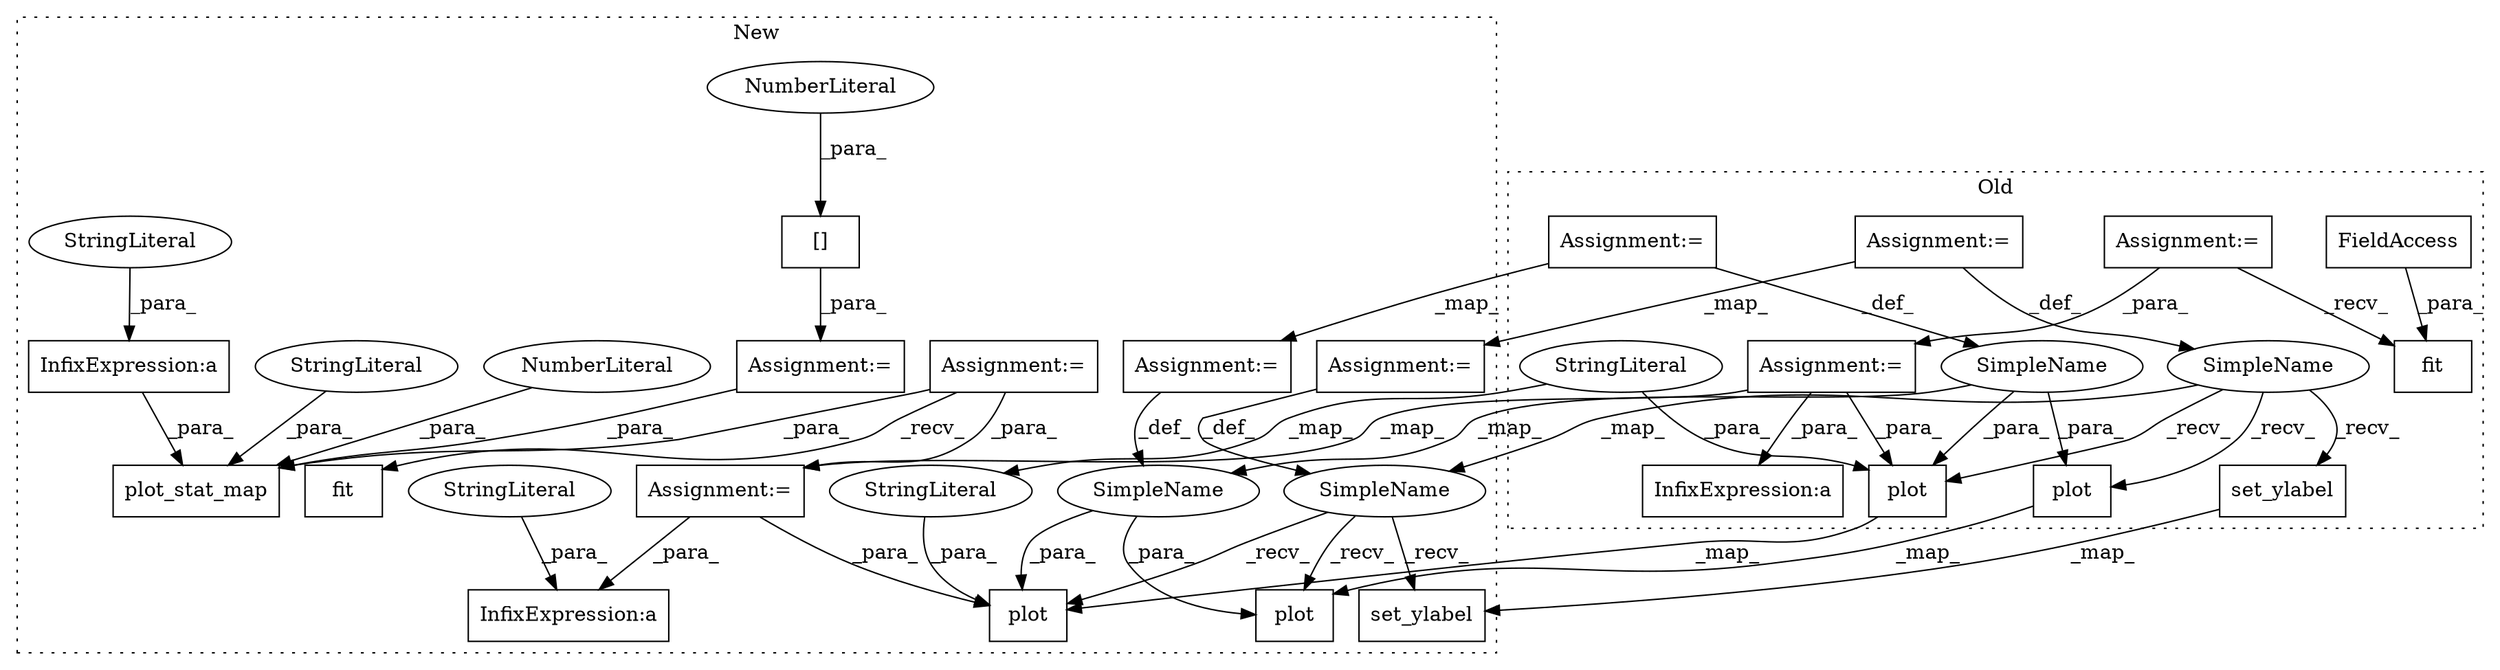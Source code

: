 digraph G {
subgraph cluster0 {
1 [label="set_ylabel" a="32" s="1560,1576" l="11,1" shape="box"];
4 [label="Assignment:=" a="7" s="1421" l="1" shape="box"];
5 [label="plot" a="32" s="1504,1549" l="5,1" shape="box"];
8 [label="SimpleName" a="42" s="1418" l="3" shape="ellipse"];
10 [label="plot" a="32" s="1464,1493" l="5,1" shape="box"];
12 [label="SimpleName" a="42" s="1401" l="9" shape="ellipse"];
13 [label="Assignment:=" a="7" s="1410" l="1" shape="box"];
15 [label="Assignment:=" a="7" s="1205" l="1" shape="box"];
17 [label="InfixExpression:a" a="27" s="1675" l="3" shape="box"];
20 [label="Assignment:=" a="7" s="1086" l="1" shape="box"];
22 [label="StringLiteral" a="45" s="1527" l="12" shape="ellipse"];
23 [label="fit" a="32" s="1138,1156" l="4,1" shape="box"];
31 [label="FieldAccess" a="22" s="1142" l="10" shape="box"];
label = "Old";
style="dotted";
}
subgraph cluster1 {
2 [label="set_ylabel" a="32" s="1885,1901" l="11,1" shape="box"];
3 [label="Assignment:=" a="7" s="1736" l="1" shape="box"];
6 [label="plot" a="32" s="1826,1872" l="5,1" shape="box"];
7 [label="SimpleName" a="42" s="1733" l="3" shape="ellipse"];
9 [label="plot" a="32" s="1781,1813" l="5,1" shape="box"];
11 [label="SimpleName" a="42" s="1714" l="9" shape="ellipse"];
14 [label="Assignment:=" a="7" s="1723" l="1" shape="box"];
16 [label="Assignment:=" a="7" s="1382" l="1" shape="box"];
18 [label="InfixExpression:a" a="27" s="1671" l="10" shape="box"];
19 [label="StringLiteral" a="45" s="1635" l="36" shape="ellipse"];
21 [label="StringLiteral" a="45" s="1847" l="15" shape="ellipse"];
24 [label="Assignment:=" a="7" s="1261" l="1" shape="box"];
25 [label="plot_stat_map" a="32" s="1499,1565" l="14,1" shape="box"];
26 [label="InfixExpression:a" a="27" s="1549" l="3" shape="box"];
27 [label="NumberLiteral" a="34" s="1564" l="1" shape="ellipse"];
28 [label="StringLiteral" a="45" s="1560" l="3" shape="ellipse"];
29 [label="StringLiteral" a="45" s="1537" l="12" shape="ellipse"];
30 [label="fit" a="32" s="1314,1333" l="4,1" shape="box"];
32 [label="Assignment:=" a="7" s="1486" l="1" shape="box"];
33 [label="[]" a="2" s="1487,1490" l="2,1" shape="box"];
34 [label="NumberLiteral" a="34" s="1489" l="1" shape="ellipse"];
label = "New";
style="dotted";
}
1 -> 2 [label="_map_"];
3 -> 7 [label="_def_"];
4 -> 3 [label="_map_"];
4 -> 8 [label="_def_"];
5 -> 6 [label="_map_"];
7 -> 6 [label="_recv_"];
7 -> 9 [label="_recv_"];
7 -> 2 [label="_recv_"];
8 -> 10 [label="_recv_"];
8 -> 5 [label="_recv_"];
8 -> 1 [label="_recv_"];
8 -> 7 [label="_map_"];
10 -> 9 [label="_map_"];
11 -> 9 [label="_para_"];
11 -> 6 [label="_para_"];
12 -> 5 [label="_para_"];
12 -> 11 [label="_map_"];
12 -> 10 [label="_para_"];
13 -> 12 [label="_def_"];
13 -> 14 [label="_map_"];
14 -> 11 [label="_def_"];
15 -> 16 [label="_map_"];
15 -> 5 [label="_para_"];
15 -> 17 [label="_para_"];
16 -> 18 [label="_para_"];
16 -> 6 [label="_para_"];
19 -> 18 [label="_para_"];
20 -> 15 [label="_para_"];
20 -> 23 [label="_recv_"];
21 -> 6 [label="_para_"];
22 -> 21 [label="_map_"];
22 -> 5 [label="_para_"];
24 -> 16 [label="_para_"];
24 -> 30 [label="_recv_"];
24 -> 25 [label="_para_"];
26 -> 25 [label="_para_"];
27 -> 25 [label="_para_"];
28 -> 25 [label="_para_"];
29 -> 26 [label="_para_"];
31 -> 23 [label="_para_"];
32 -> 25 [label="_para_"];
33 -> 32 [label="_para_"];
34 -> 33 [label="_para_"];
}